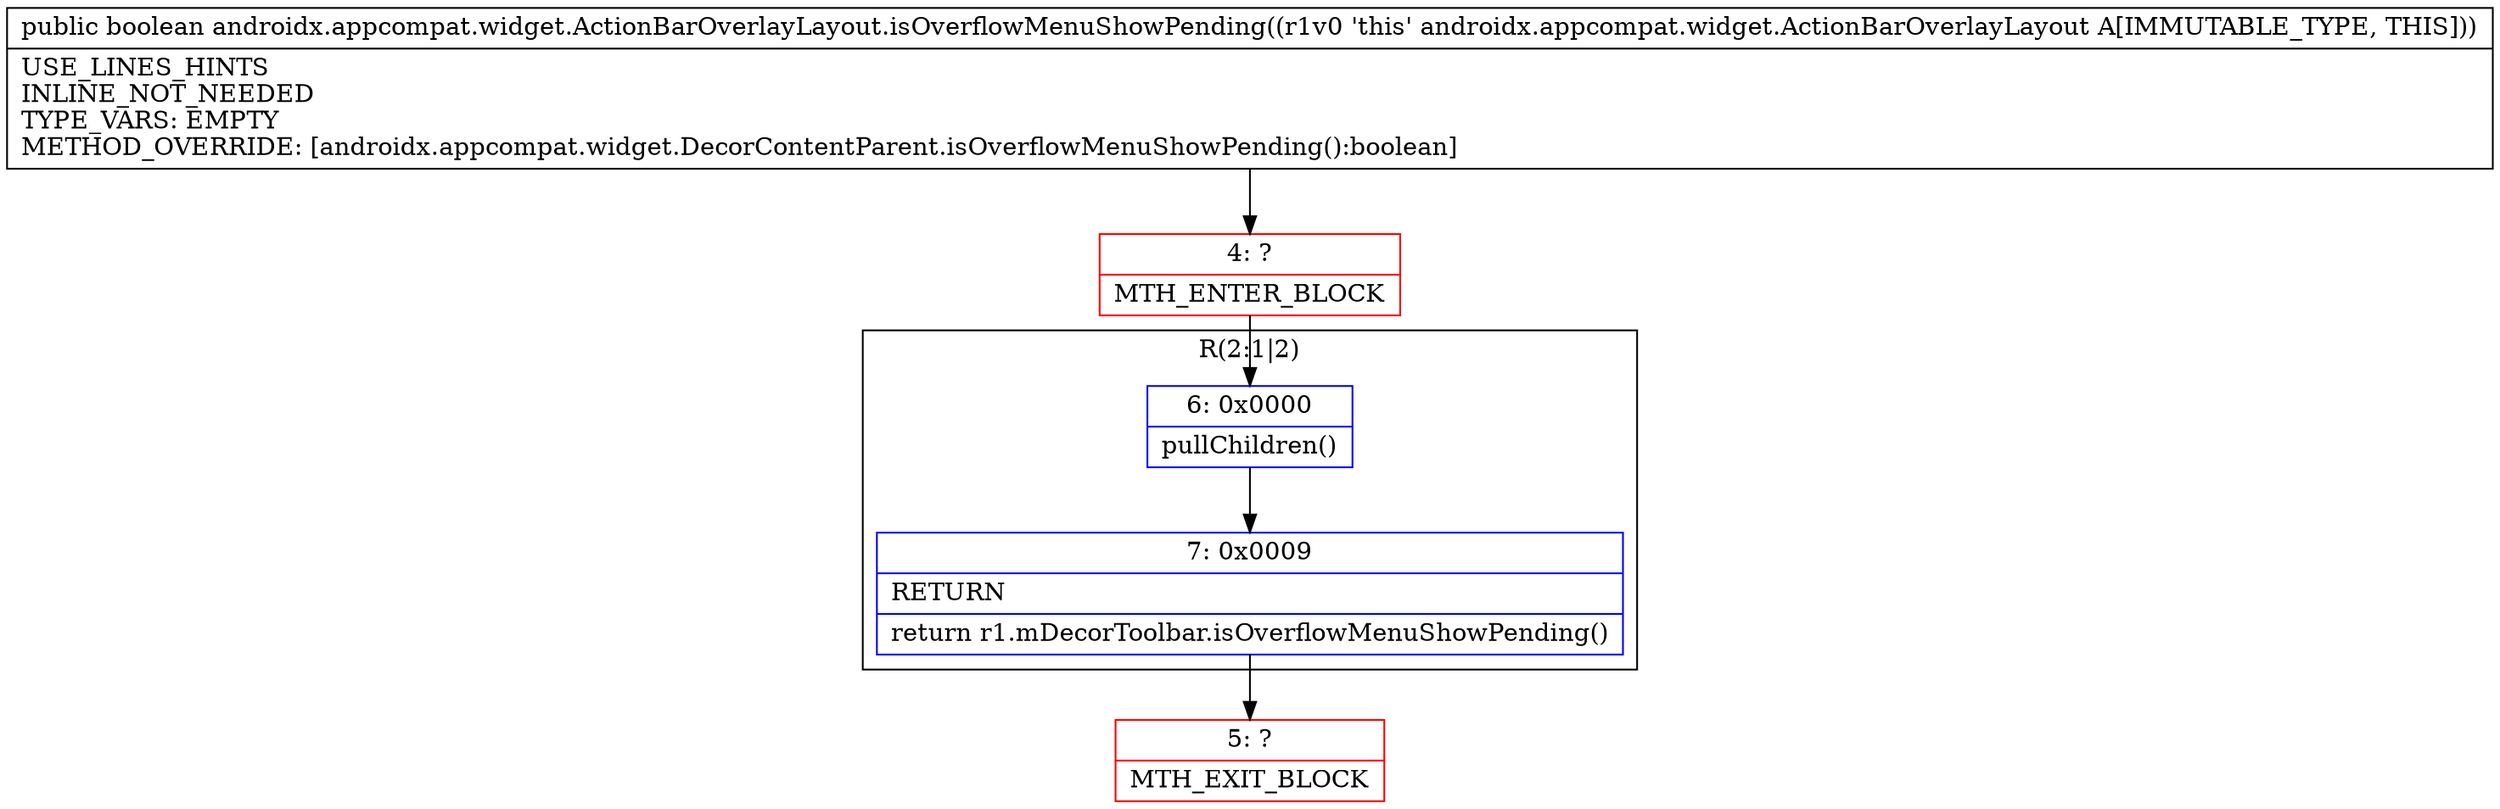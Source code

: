digraph "CFG forandroidx.appcompat.widget.ActionBarOverlayLayout.isOverflowMenuShowPending()Z" {
subgraph cluster_Region_553286018 {
label = "R(2:1|2)";
node [shape=record,color=blue];
Node_6 [shape=record,label="{6\:\ 0x0000|pullChildren()\l}"];
Node_7 [shape=record,label="{7\:\ 0x0009|RETURN\l|return r1.mDecorToolbar.isOverflowMenuShowPending()\l}"];
}
Node_4 [shape=record,color=red,label="{4\:\ ?|MTH_ENTER_BLOCK\l}"];
Node_5 [shape=record,color=red,label="{5\:\ ?|MTH_EXIT_BLOCK\l}"];
MethodNode[shape=record,label="{public boolean androidx.appcompat.widget.ActionBarOverlayLayout.isOverflowMenuShowPending((r1v0 'this' androidx.appcompat.widget.ActionBarOverlayLayout A[IMMUTABLE_TYPE, THIS]))  | USE_LINES_HINTS\lINLINE_NOT_NEEDED\lTYPE_VARS: EMPTY\lMETHOD_OVERRIDE: [androidx.appcompat.widget.DecorContentParent.isOverflowMenuShowPending():boolean]\l}"];
MethodNode -> Node_4;Node_6 -> Node_7;
Node_7 -> Node_5;
Node_4 -> Node_6;
}

